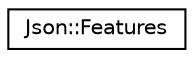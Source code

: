 digraph "Graphical Class Hierarchy"
{
  edge [fontname="Helvetica",fontsize="10",labelfontname="Helvetica",labelfontsize="10"];
  node [fontname="Helvetica",fontsize="10",shape=record];
  rankdir="LR";
  Node1 [label="Json::Features",height=0.2,width=0.4,color="black", fillcolor="white", style="filled",URL="$classJson_1_1Features.html",tooltip="Configuration passed to reader and writer. This configuration object can be used to force the Reader ..."];
}

